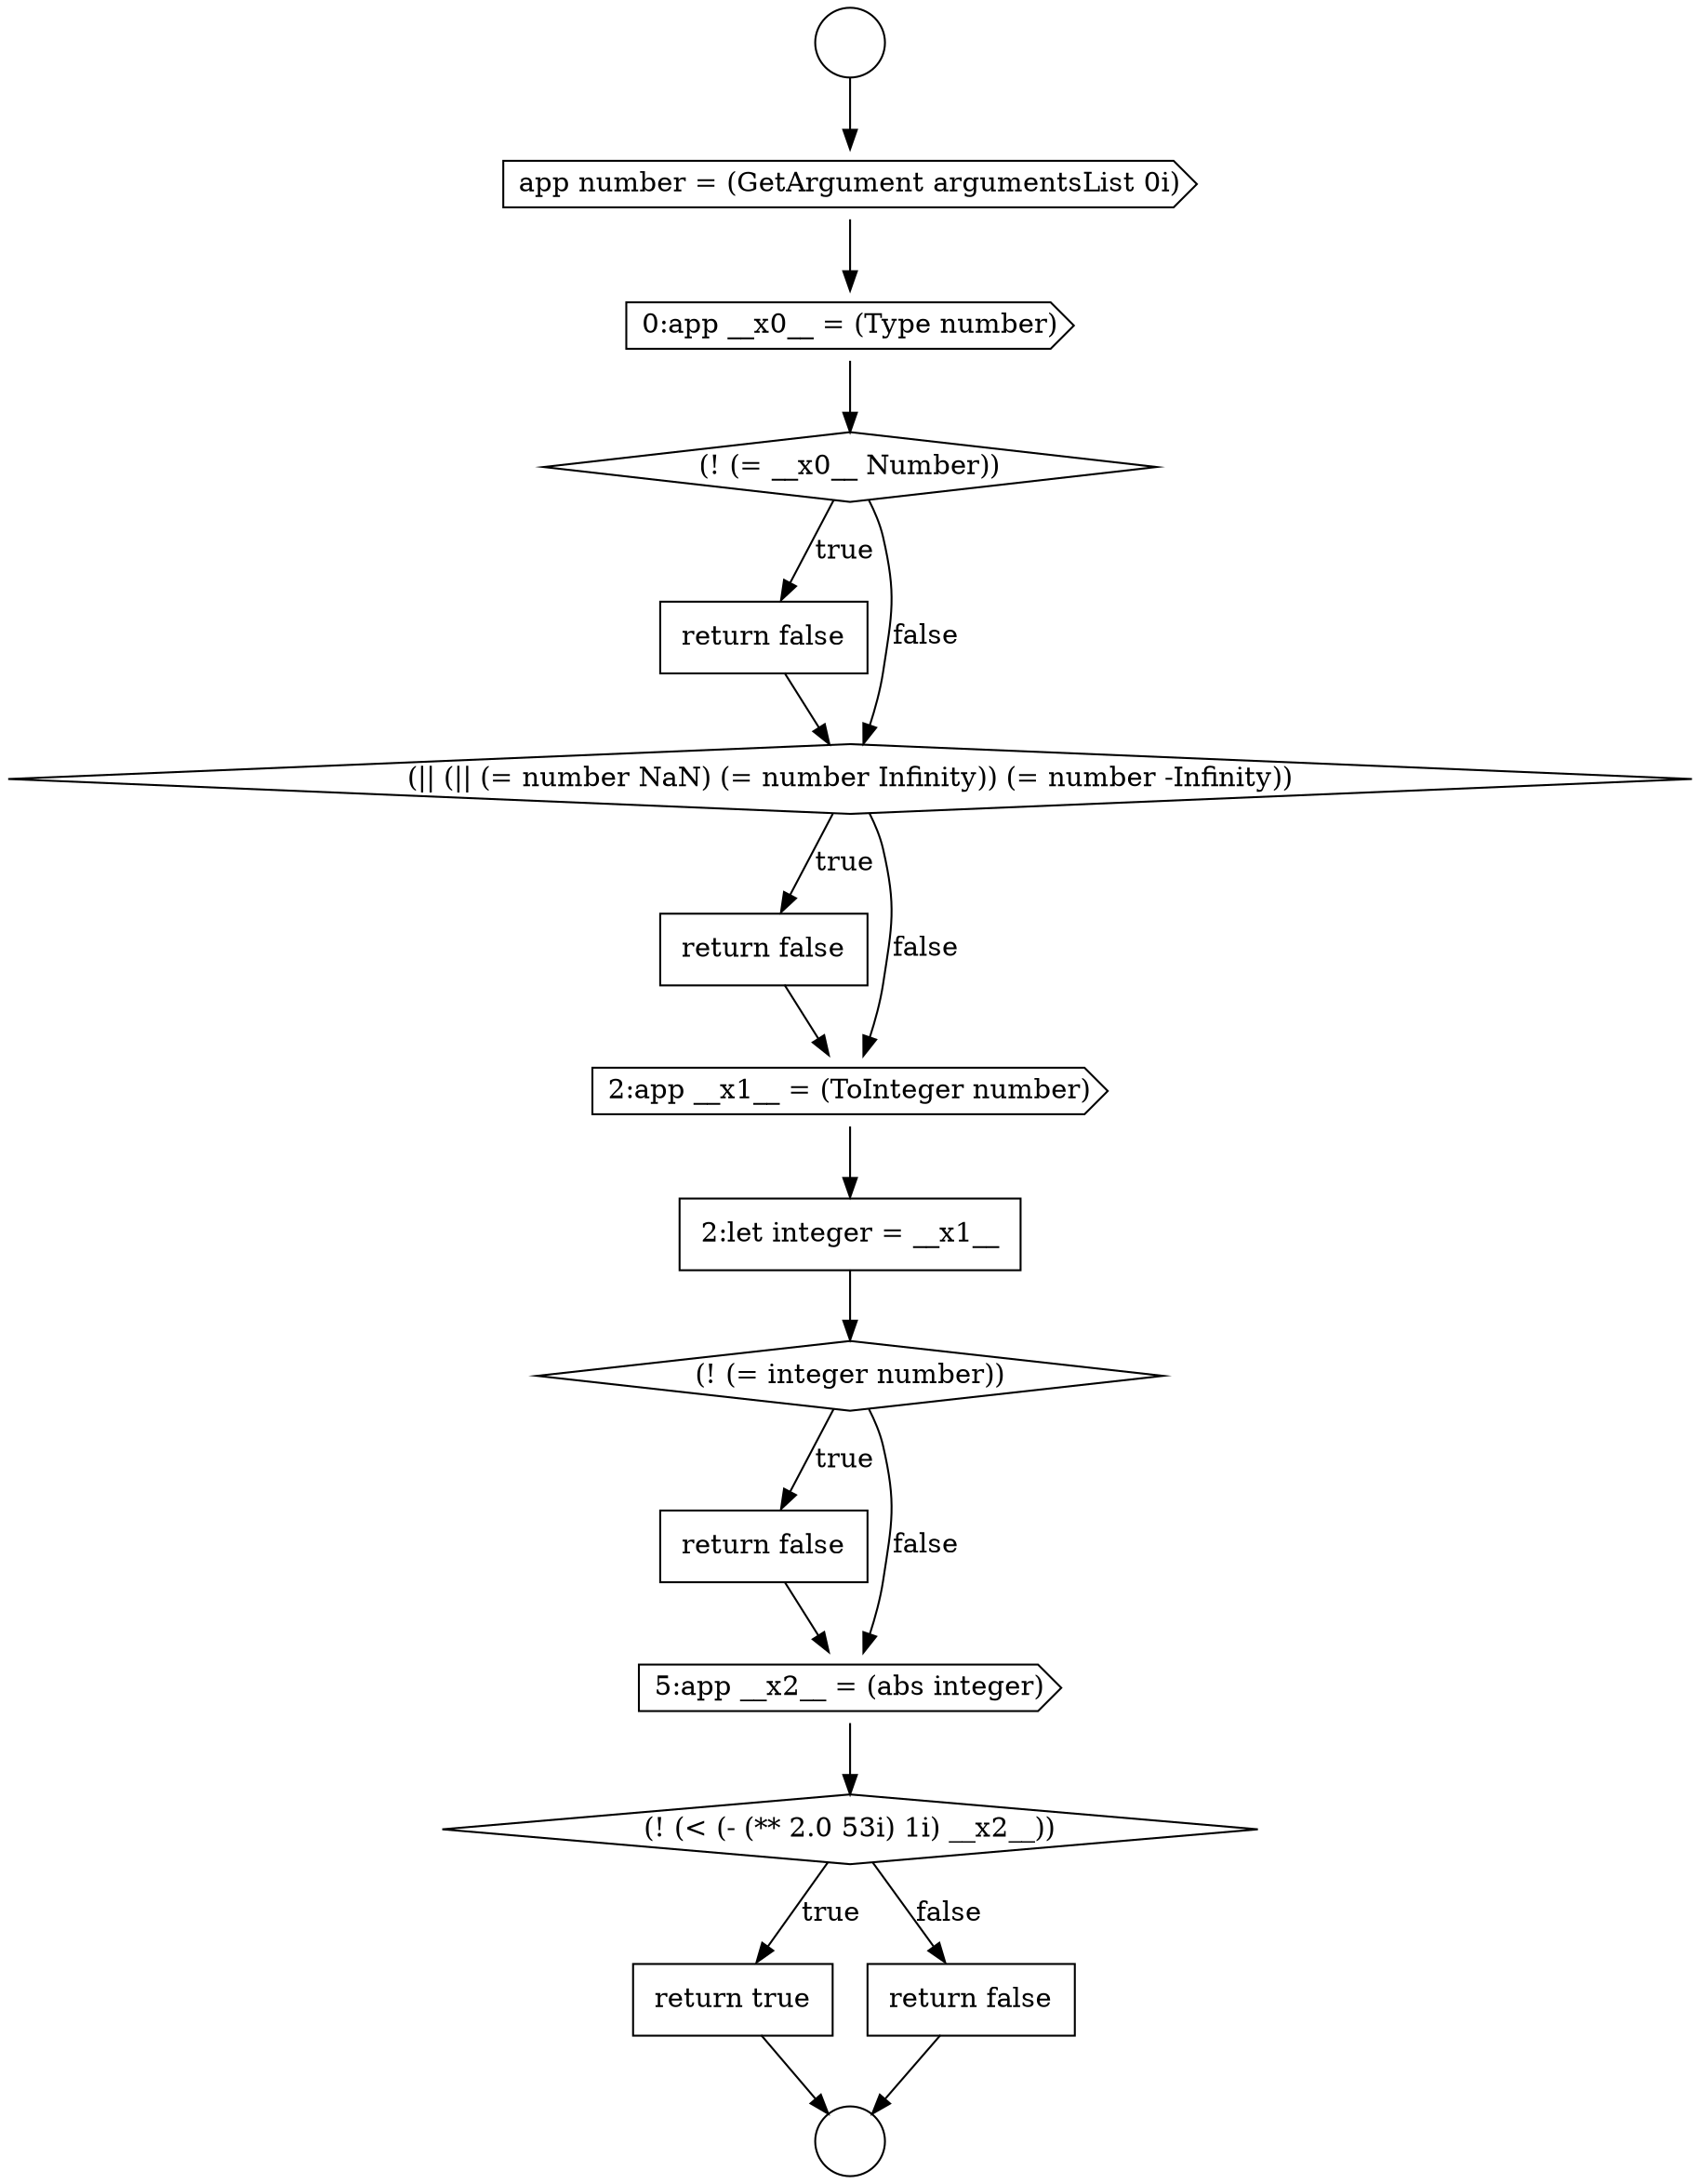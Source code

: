 digraph {
  node10901 [shape=none, margin=0, label=<<font color="black">
    <table border="0" cellborder="1" cellspacing="0" cellpadding="10">
      <tr><td align="left">return false</td></tr>
    </table>
  </font>> color="black" fillcolor="white" style=filled]
  node10903 [shape=diamond, label=<<font color="black">(! (&lt; (- (** 2.0 53i) 1i) __x2__))</font>> color="black" fillcolor="white" style=filled]
  node10891 [shape=circle label=" " color="black" fillcolor="white" style=filled]
  node10895 [shape=none, margin=0, label=<<font color="black">
    <table border="0" cellborder="1" cellspacing="0" cellpadding="10">
      <tr><td align="left">return false</td></tr>
    </table>
  </font>> color="black" fillcolor="white" style=filled]
  node10897 [shape=none, margin=0, label=<<font color="black">
    <table border="0" cellborder="1" cellspacing="0" cellpadding="10">
      <tr><td align="left">return false</td></tr>
    </table>
  </font>> color="black" fillcolor="white" style=filled]
  node10890 [shape=circle label=" " color="black" fillcolor="white" style=filled]
  node10898 [shape=cds, label=<<font color="black">2:app __x1__ = (ToInteger number)</font>> color="black" fillcolor="white" style=filled]
  node10893 [shape=cds, label=<<font color="black">0:app __x0__ = (Type number)</font>> color="black" fillcolor="white" style=filled]
  node10892 [shape=cds, label=<<font color="black">app number = (GetArgument argumentsList 0i)</font>> color="black" fillcolor="white" style=filled]
  node10896 [shape=diamond, label=<<font color="black">(|| (|| (= number NaN) (= number Infinity)) (= number -Infinity))</font>> color="black" fillcolor="white" style=filled]
  node10904 [shape=none, margin=0, label=<<font color="black">
    <table border="0" cellborder="1" cellspacing="0" cellpadding="10">
      <tr><td align="left">return true</td></tr>
    </table>
  </font>> color="black" fillcolor="white" style=filled]
  node10894 [shape=diamond, label=<<font color="black">(! (= __x0__ Number))</font>> color="black" fillcolor="white" style=filled]
  node10899 [shape=none, margin=0, label=<<font color="black">
    <table border="0" cellborder="1" cellspacing="0" cellpadding="10">
      <tr><td align="left">2:let integer = __x1__</td></tr>
    </table>
  </font>> color="black" fillcolor="white" style=filled]
  node10905 [shape=none, margin=0, label=<<font color="black">
    <table border="0" cellborder="1" cellspacing="0" cellpadding="10">
      <tr><td align="left">return false</td></tr>
    </table>
  </font>> color="black" fillcolor="white" style=filled]
  node10900 [shape=diamond, label=<<font color="black">(! (= integer number))</font>> color="black" fillcolor="white" style=filled]
  node10902 [shape=cds, label=<<font color="black">5:app __x2__ = (abs integer)</font>> color="black" fillcolor="white" style=filled]
  node10897 -> node10898 [ color="black"]
  node10903 -> node10904 [label=<<font color="black">true</font>> color="black"]
  node10903 -> node10905 [label=<<font color="black">false</font>> color="black"]
  node10904 -> node10891 [ color="black"]
  node10900 -> node10901 [label=<<font color="black">true</font>> color="black"]
  node10900 -> node10902 [label=<<font color="black">false</font>> color="black"]
  node10902 -> node10903 [ color="black"]
  node10898 -> node10899 [ color="black"]
  node10901 -> node10902 [ color="black"]
  node10892 -> node10893 [ color="black"]
  node10899 -> node10900 [ color="black"]
  node10896 -> node10897 [label=<<font color="black">true</font>> color="black"]
  node10896 -> node10898 [label=<<font color="black">false</font>> color="black"]
  node10894 -> node10895 [label=<<font color="black">true</font>> color="black"]
  node10894 -> node10896 [label=<<font color="black">false</font>> color="black"]
  node10905 -> node10891 [ color="black"]
  node10893 -> node10894 [ color="black"]
  node10895 -> node10896 [ color="black"]
  node10890 -> node10892 [ color="black"]
}
